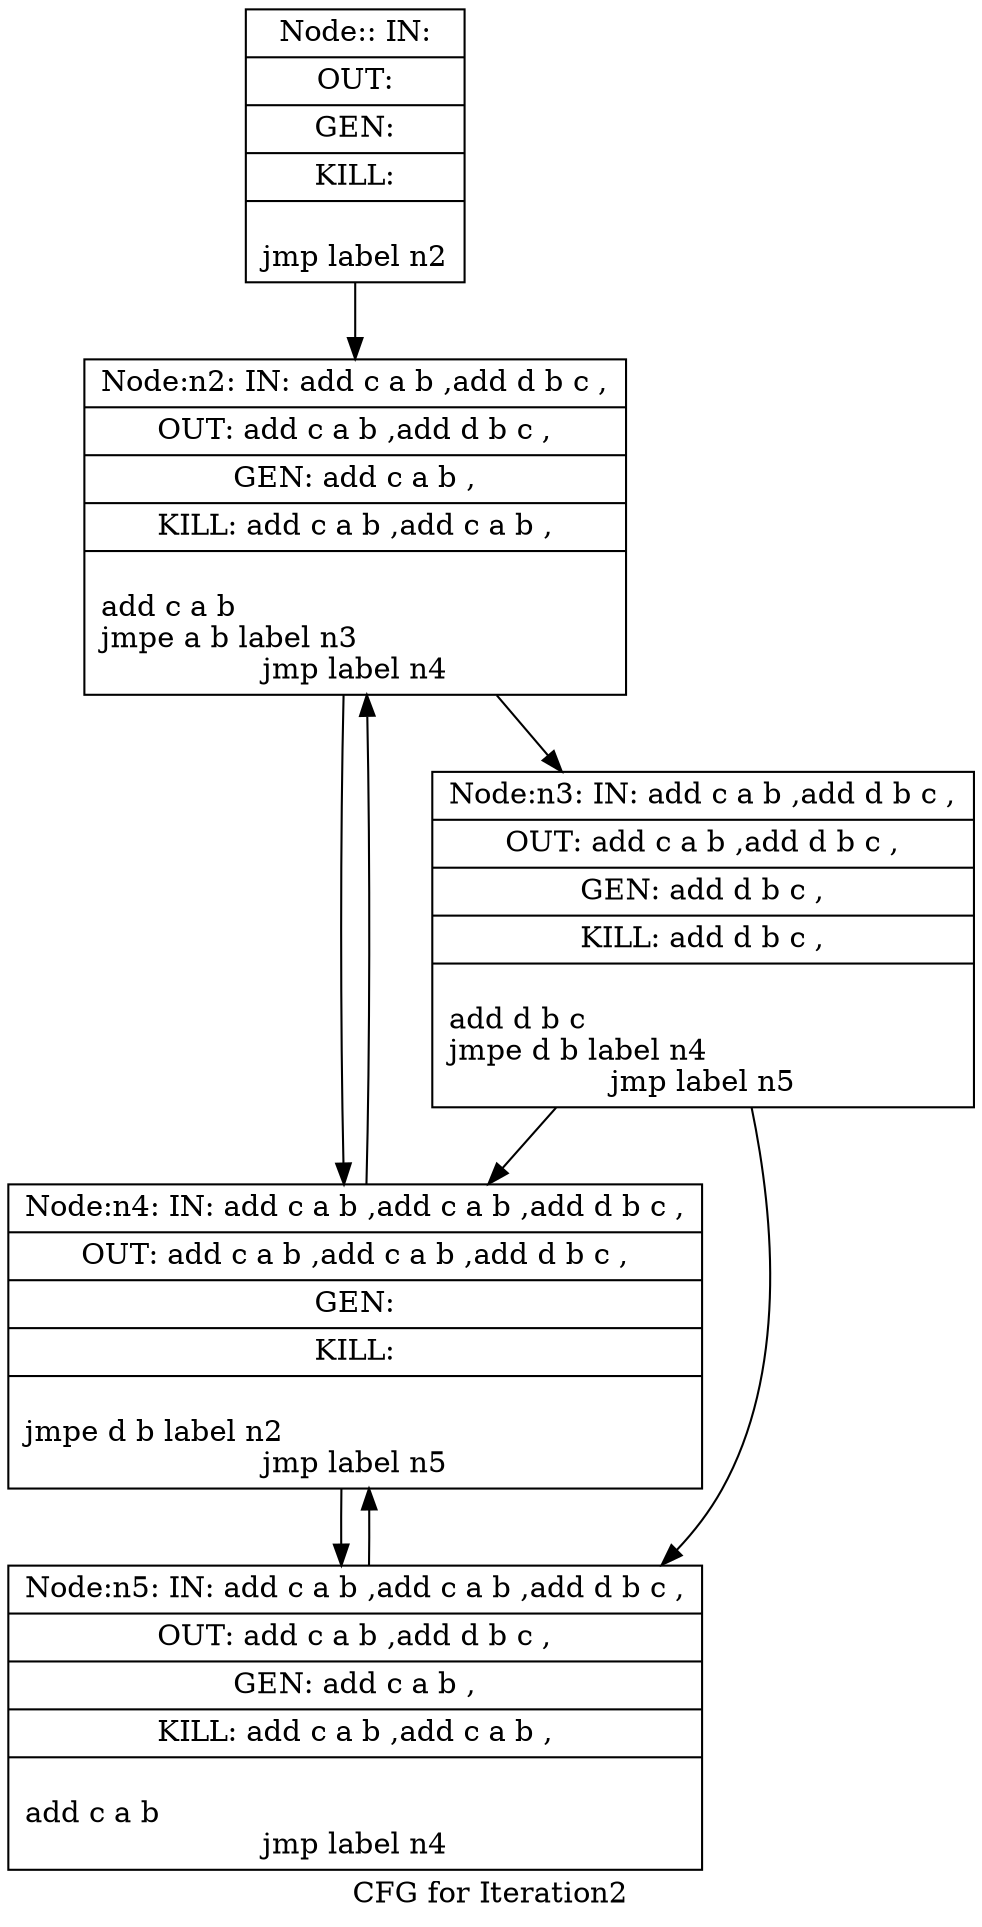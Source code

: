 digraph "CFG for Iteration2' function" {
 label="CFG for Iteration2";

Node0x851220 [shape=record,label="{ Node::  IN: |{OUT: }|{GEN: }|{KILL: }|{\ljmp label n2}}"];
Node0x851220 -> Node0x851ac0;
Node0x851ac0 [shape=record,label="{ Node:n2:  IN: add c a b ,add d b c ,|{OUT: add c a b ,add d b c ,}|{GEN: add c a b ,}|{KILL: add c a b ,add c a b ,}|{\ladd c a b\ljmpe a b label n3\ljmp label n4}}"];
Node0x851ac0 -> Node0x851ca0;
Node0x851ac0 -> Node0x851e80;
Node0x851ca0 [shape=record,label="{ Node:n3:  IN: add c a b ,add d b c ,|{OUT: add c a b ,add d b c ,}|{GEN: add d b c ,}|{KILL: add d b c ,}|{\ladd d b c\ljmpe d b label n4\ljmp label n5}}"];
Node0x851ca0 -> Node0x851e80;
Node0x851ca0 -> Node0x8520e0;
Node0x851e80 [shape=record,label="{ Node:n4:  IN: add c a b ,add c a b ,add d b c ,|{OUT: add c a b ,add c a b ,add d b c ,}|{GEN: }|{KILL: }|{\ljmpe d b label n2\ljmp label n5}}"];
Node0x851e80 -> Node0x851ac0;
Node0x851e80 -> Node0x8520e0;
Node0x8520e0 [shape=record,label="{ Node:n5:  IN: add c a b ,add c a b ,add d b c ,|{OUT: add c a b ,add d b c ,}|{GEN: add c a b ,}|{KILL: add c a b ,add c a b ,}|{\ladd c a b\ljmp label n4}}"];
Node0x8520e0 -> Node0x851e80;}
